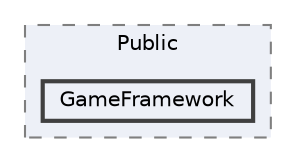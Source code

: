 digraph "GameFramework"
{
 // INTERACTIVE_SVG=YES
 // LATEX_PDF_SIZE
  bgcolor="transparent";
  edge [fontname=Helvetica,fontsize=10,labelfontname=Helvetica,labelfontsize=10];
  node [fontname=Helvetica,fontsize=10,shape=box,height=0.2,width=0.4];
  compound=true
  subgraph clusterdir_1d06a51bfc871a6a1823440d0d72725c {
    graph [ bgcolor="#edf0f7", pencolor="grey50", label="Public", fontname=Helvetica,fontsize=10 style="filled,dashed", URL="dir_1d06a51bfc871a6a1823440d0d72725c.html",tooltip=""]
  dir_021c3cc1d24f86eb8061e1e9ef0c7b40 [label="GameFramework", fillcolor="#edf0f7", color="grey25", style="filled,bold", URL="dir_021c3cc1d24f86eb8061e1e9ef0c7b40.html",tooltip=""];
  }
}
